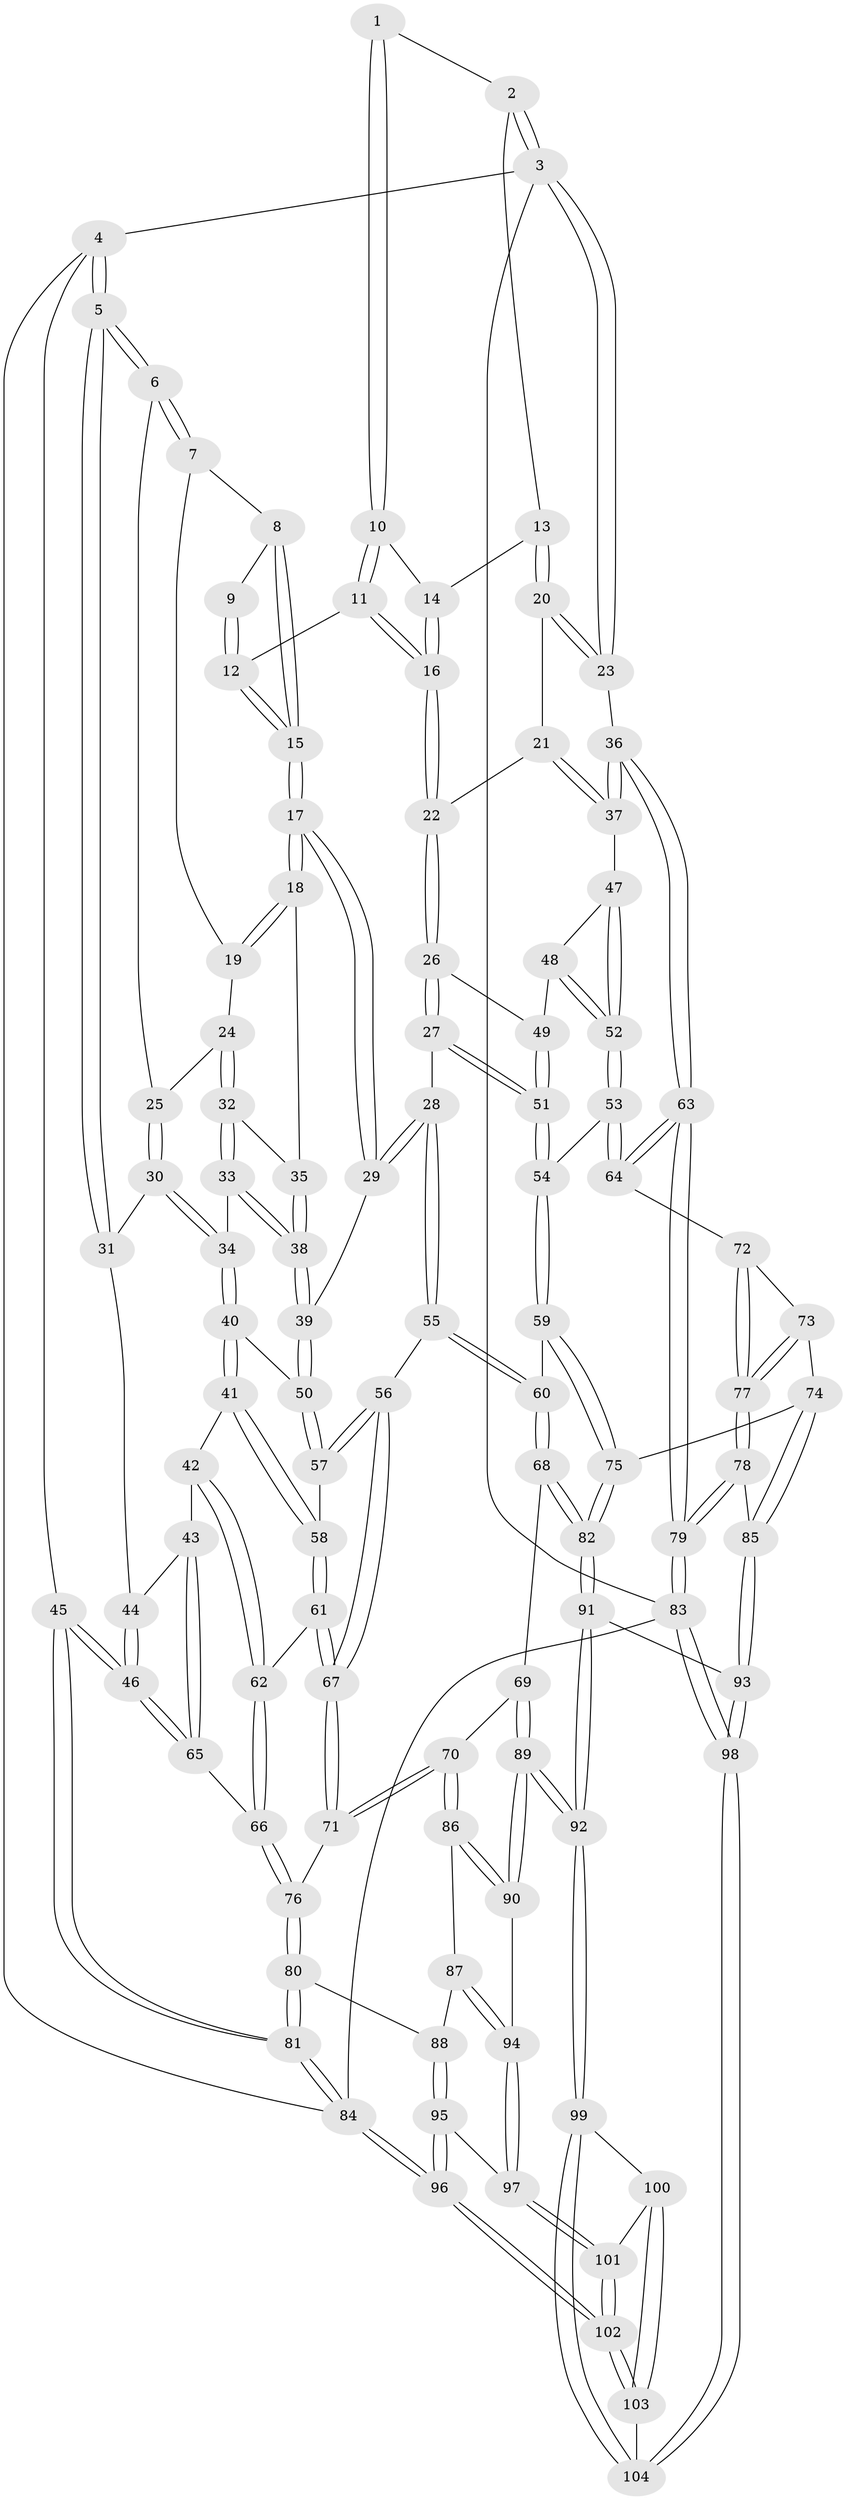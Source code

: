 // coarse degree distribution, {3: 0.13114754098360656, 5: 0.26229508196721313, 4: 0.47540983606557374, 2: 0.03278688524590164, 6: 0.06557377049180328, 7: 0.03278688524590164}
// Generated by graph-tools (version 1.1) at 2025/52/02/27/25 19:52:42]
// undirected, 104 vertices, 257 edges
graph export_dot {
graph [start="1"]
  node [color=gray90,style=filled];
  1 [pos="+0.7228232714039092+0"];
  2 [pos="+1+0"];
  3 [pos="+1+0"];
  4 [pos="+0+0"];
  5 [pos="+0+0"];
  6 [pos="+0+0"];
  7 [pos="+0.245922445866874+0"];
  8 [pos="+0.4484022141958462+0"];
  9 [pos="+0.6631640761140525+0"];
  10 [pos="+0.7316962882218716+0"];
  11 [pos="+0.646066385284314+0.10271456904936917"];
  12 [pos="+0.5898248884228271+0.11066483273957345"];
  13 [pos="+0.8967269534211102+0.07845877010937782"];
  14 [pos="+0.7851582249218991+0.025103476913968453"];
  15 [pos="+0.5529291568857696+0.12079247582297888"];
  16 [pos="+0.7464059174078844+0.16778720531107752"];
  17 [pos="+0.513523917096461+0.17628170068037322"];
  18 [pos="+0.4165779742431126+0.15356041095160888"];
  19 [pos="+0.32679837306383125+0.03986368330205532"];
  20 [pos="+0.9067154787418297+0.10092385370612446"];
  21 [pos="+0.8852437574185946+0.1762362095117694"];
  22 [pos="+0.7567393382698165+0.18822332641528838"];
  23 [pos="+1+0"];
  24 [pos="+0.25318220909894223+0.17992911631332567"];
  25 [pos="+0.18822374027484862+0.13531637770224178"];
  26 [pos="+0.7280645999992564+0.25512698646474313"];
  27 [pos="+0.5971528559891931+0.31436627267219436"];
  28 [pos="+0.5862610642005418+0.3160367400500077"];
  29 [pos="+0.5244838269842016+0.2093046552029161"];
  30 [pos="+0.16186713079987267+0.22961693552746973"];
  31 [pos="+0.11017270992521043+0.2144096394230438"];
  32 [pos="+0.25157439880478066+0.19928413823341048"];
  33 [pos="+0.21935757202622758+0.24849756953117255"];
  34 [pos="+0.20777258992596864+0.25369549307289674"];
  35 [pos="+0.3655862212816014+0.21845071697764978"];
  36 [pos="+1+0.38831480599206797"];
  37 [pos="+1+0.31467070321431834"];
  38 [pos="+0.34980694848634936+0.31482420943687406"];
  39 [pos="+0.3571129070221499+0.3327832801458981"];
  40 [pos="+0.18420461423277534+0.355020347694336"];
  41 [pos="+0.17051025440582027+0.37399725840549597"];
  42 [pos="+0.1299841195182606+0.3903265975945827"];
  43 [pos="+0.09607273885936687+0.3941918433431817"];
  44 [pos="+0.09800553234409612+0.24577143922542768"];
  45 [pos="+0+0.42605435984938816"];
  46 [pos="+0+0.4282584168508295"];
  47 [pos="+0.949552040822457+0.32275099165490245"];
  48 [pos="+0.8119219908700744+0.3342731200900751"];
  49 [pos="+0.771763906052867+0.3076286617970662"];
  50 [pos="+0.35992343418194184+0.35384155938982603"];
  51 [pos="+0.7262210813419626+0.4175866936486307"];
  52 [pos="+0.8027134085776905+0.43505531027434363"];
  53 [pos="+0.7937351070853381+0.4876300914254286"];
  54 [pos="+0.7612355968035587+0.4929730817955035"];
  55 [pos="+0.5246522114199303+0.4273345630340141"];
  56 [pos="+0.4790959478513641+0.42541047762088846"];
  57 [pos="+0.36412391937033606+0.3623688265060229"];
  58 [pos="+0.275664147585302+0.4636341489827566"];
  59 [pos="+0.6929061434006332+0.5419822816539217"];
  60 [pos="+0.5865211689267241+0.5469286496852741"];
  61 [pos="+0.27449475165526416+0.5210418157662383"];
  62 [pos="+0.1951221983515741+0.5140260609054402"];
  63 [pos="+1+0.418248619117954"];
  64 [pos="+0.851412401424868+0.5047591636035209"];
  65 [pos="+0+0.4531797077984516"];
  66 [pos="+0.08090975371962596+0.5703115106889581"];
  67 [pos="+0.3138074048170614+0.5862944149895589"];
  68 [pos="+0.554435548046779+0.6210499837921185"];
  69 [pos="+0.5440427222835059+0.6285847820739209"];
  70 [pos="+0.31761387228422416+0.6232578642371391"];
  71 [pos="+0.3158307576774832+0.6206072665594177"];
  72 [pos="+0.8534319993585573+0.5866448048836315"];
  73 [pos="+0.839167789980631+0.6275762032422894"];
  74 [pos="+0.8160001428727384+0.6626601424168008"];
  75 [pos="+0.7726179375627288+0.6773812296628595"];
  76 [pos="+0.11220557748191819+0.6447733760355483"];
  77 [pos="+1+0.6753715868048965"];
  78 [pos="+1+0.6996255933873712"];
  79 [pos="+1+0.672298537174397"];
  80 [pos="+0.09755441087400166+0.6942502045562232"];
  81 [pos="+0+0.9573236004920205"];
  82 [pos="+0.7202755788516283+0.7978958963033199"];
  83 [pos="+1+1"];
  84 [pos="+0+1"];
  85 [pos="+0.9679122566679743+0.7476107532677716"];
  86 [pos="+0.3181586970887552+0.6664130583865947"];
  87 [pos="+0.24301288952170835+0.7396774805660314"];
  88 [pos="+0.14119098497416382+0.7487181743289988"];
  89 [pos="+0.465725481627886+0.8467535313396359"];
  90 [pos="+0.3890383430066147+0.8099627056374491"];
  91 [pos="+0.7244396775734937+0.8347929076567076"];
  92 [pos="+0.5330064116950273+0.9573213718783441"];
  93 [pos="+0.8200791528048221+0.8729268537372908"];
  94 [pos="+0.24917645703498997+0.8665003808864132"];
  95 [pos="+0.1488344116852794+0.7949711951568726"];
  96 [pos="+0+1"];
  97 [pos="+0.2435781131915333+0.8716036612396947"];
  98 [pos="+1+1"];
  99 [pos="+0.5088481063433864+1"];
  100 [pos="+0.2922226607702564+0.9278205516594923"];
  101 [pos="+0.241030918370409+0.8808134799425862"];
  102 [pos="+0+1"];
  103 [pos="+0.2298575643860498+1"];
  104 [pos="+0.504582457531218+1"];
  1 -- 2;
  1 -- 10;
  1 -- 10;
  2 -- 3;
  2 -- 3;
  2 -- 13;
  3 -- 4;
  3 -- 23;
  3 -- 23;
  3 -- 83;
  4 -- 5;
  4 -- 5;
  4 -- 45;
  4 -- 84;
  5 -- 6;
  5 -- 6;
  5 -- 31;
  5 -- 31;
  6 -- 7;
  6 -- 7;
  6 -- 25;
  7 -- 8;
  7 -- 19;
  8 -- 9;
  8 -- 15;
  8 -- 15;
  9 -- 12;
  9 -- 12;
  10 -- 11;
  10 -- 11;
  10 -- 14;
  11 -- 12;
  11 -- 16;
  11 -- 16;
  12 -- 15;
  12 -- 15;
  13 -- 14;
  13 -- 20;
  13 -- 20;
  14 -- 16;
  14 -- 16;
  15 -- 17;
  15 -- 17;
  16 -- 22;
  16 -- 22;
  17 -- 18;
  17 -- 18;
  17 -- 29;
  17 -- 29;
  18 -- 19;
  18 -- 19;
  18 -- 35;
  19 -- 24;
  20 -- 21;
  20 -- 23;
  20 -- 23;
  21 -- 22;
  21 -- 37;
  21 -- 37;
  22 -- 26;
  22 -- 26;
  23 -- 36;
  24 -- 25;
  24 -- 32;
  24 -- 32;
  25 -- 30;
  25 -- 30;
  26 -- 27;
  26 -- 27;
  26 -- 49;
  27 -- 28;
  27 -- 51;
  27 -- 51;
  28 -- 29;
  28 -- 29;
  28 -- 55;
  28 -- 55;
  29 -- 39;
  30 -- 31;
  30 -- 34;
  30 -- 34;
  31 -- 44;
  32 -- 33;
  32 -- 33;
  32 -- 35;
  33 -- 34;
  33 -- 38;
  33 -- 38;
  34 -- 40;
  34 -- 40;
  35 -- 38;
  35 -- 38;
  36 -- 37;
  36 -- 37;
  36 -- 63;
  36 -- 63;
  37 -- 47;
  38 -- 39;
  38 -- 39;
  39 -- 50;
  39 -- 50;
  40 -- 41;
  40 -- 41;
  40 -- 50;
  41 -- 42;
  41 -- 58;
  41 -- 58;
  42 -- 43;
  42 -- 62;
  42 -- 62;
  43 -- 44;
  43 -- 65;
  43 -- 65;
  44 -- 46;
  44 -- 46;
  45 -- 46;
  45 -- 46;
  45 -- 81;
  45 -- 81;
  46 -- 65;
  46 -- 65;
  47 -- 48;
  47 -- 52;
  47 -- 52;
  48 -- 49;
  48 -- 52;
  48 -- 52;
  49 -- 51;
  49 -- 51;
  50 -- 57;
  50 -- 57;
  51 -- 54;
  51 -- 54;
  52 -- 53;
  52 -- 53;
  53 -- 54;
  53 -- 64;
  53 -- 64;
  54 -- 59;
  54 -- 59;
  55 -- 56;
  55 -- 60;
  55 -- 60;
  56 -- 57;
  56 -- 57;
  56 -- 67;
  56 -- 67;
  57 -- 58;
  58 -- 61;
  58 -- 61;
  59 -- 60;
  59 -- 75;
  59 -- 75;
  60 -- 68;
  60 -- 68;
  61 -- 62;
  61 -- 67;
  61 -- 67;
  62 -- 66;
  62 -- 66;
  63 -- 64;
  63 -- 64;
  63 -- 79;
  63 -- 79;
  64 -- 72;
  65 -- 66;
  66 -- 76;
  66 -- 76;
  67 -- 71;
  67 -- 71;
  68 -- 69;
  68 -- 82;
  68 -- 82;
  69 -- 70;
  69 -- 89;
  69 -- 89;
  70 -- 71;
  70 -- 71;
  70 -- 86;
  70 -- 86;
  71 -- 76;
  72 -- 73;
  72 -- 77;
  72 -- 77;
  73 -- 74;
  73 -- 77;
  73 -- 77;
  74 -- 75;
  74 -- 85;
  74 -- 85;
  75 -- 82;
  75 -- 82;
  76 -- 80;
  76 -- 80;
  77 -- 78;
  77 -- 78;
  78 -- 79;
  78 -- 79;
  78 -- 85;
  79 -- 83;
  79 -- 83;
  80 -- 81;
  80 -- 81;
  80 -- 88;
  81 -- 84;
  81 -- 84;
  82 -- 91;
  82 -- 91;
  83 -- 98;
  83 -- 98;
  83 -- 84;
  84 -- 96;
  84 -- 96;
  85 -- 93;
  85 -- 93;
  86 -- 87;
  86 -- 90;
  86 -- 90;
  87 -- 88;
  87 -- 94;
  87 -- 94;
  88 -- 95;
  88 -- 95;
  89 -- 90;
  89 -- 90;
  89 -- 92;
  89 -- 92;
  90 -- 94;
  91 -- 92;
  91 -- 92;
  91 -- 93;
  92 -- 99;
  92 -- 99;
  93 -- 98;
  93 -- 98;
  94 -- 97;
  94 -- 97;
  95 -- 96;
  95 -- 96;
  95 -- 97;
  96 -- 102;
  96 -- 102;
  97 -- 101;
  97 -- 101;
  98 -- 104;
  98 -- 104;
  99 -- 100;
  99 -- 104;
  99 -- 104;
  100 -- 101;
  100 -- 103;
  100 -- 103;
  101 -- 102;
  101 -- 102;
  102 -- 103;
  102 -- 103;
  103 -- 104;
}
